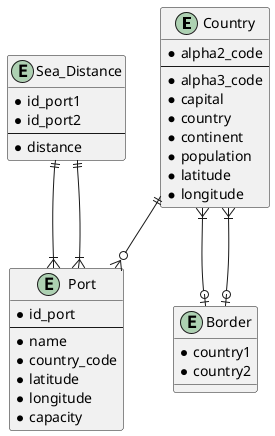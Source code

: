 @startuml
'https://plantuml.com/class-diagram

entity Country {
* alpha2_code
--
* alpha3_code
* capital
* country
* continent
* population
* latitude
* longitude
}

entity Port {
* id_port
--
* name
* country_code
* latitude
* longitude
* capacity
}

entity Border {
* country1
* country2
}

entity Sea_Distance {
* id_port1
* id_port2
--
* distance
}

Country ||--o{ Port
Country }|--o| Border
Country }|--o| Border

Sea_Distance ||--|{ Port
Sea_Distance ||--|{ Port

@enduml